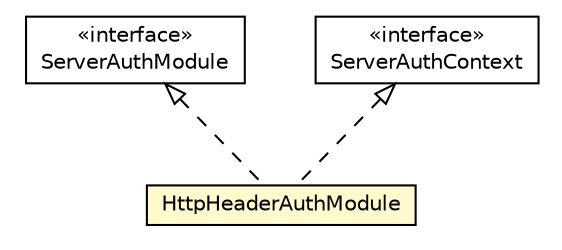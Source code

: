 #!/usr/local/bin/dot
#
# Class diagram 
# Generated by UMLGraph version R5_6-24-gf6e263 (http://www.umlgraph.org/)
#

digraph G {
	edge [fontname="Helvetica",fontsize=10,labelfontname="Helvetica",labelfontsize=10];
	node [fontname="Helvetica",fontsize=10,shape=plaintext];
	nodesep=0.25;
	ranksep=0.5;
	// net.trajano.auth.HttpHeaderAuthModule
	c162 [label=<<table title="net.trajano.auth.HttpHeaderAuthModule" border="0" cellborder="1" cellspacing="0" cellpadding="2" port="p" bgcolor="lemonChiffon" href="./HttpHeaderAuthModule.html">
		<tr><td><table border="0" cellspacing="0" cellpadding="1">
<tr><td align="center" balign="center"> HttpHeaderAuthModule </td></tr>
		</table></td></tr>
		</table>>, URL="./HttpHeaderAuthModule.html", fontname="Helvetica", fontcolor="black", fontsize=10.0];
	//net.trajano.auth.HttpHeaderAuthModule implements javax.security.auth.message.module.ServerAuthModule
	c179:p -> c162:p [dir=back,arrowtail=empty,style=dashed];
	//net.trajano.auth.HttpHeaderAuthModule implements javax.security.auth.message.config.ServerAuthContext
	c180:p -> c162:p [dir=back,arrowtail=empty,style=dashed];
	// javax.security.auth.message.module.ServerAuthModule
	c179 [label=<<table title="javax.security.auth.message.module.ServerAuthModule" border="0" cellborder="1" cellspacing="0" cellpadding="2" port="p" href="http://java.sun.com/j2se/1.4.2/docs/api/javax/security/auth/message/module/ServerAuthModule.html">
		<tr><td><table border="0" cellspacing="0" cellpadding="1">
<tr><td align="center" balign="center"> &#171;interface&#187; </td></tr>
<tr><td align="center" balign="center"> ServerAuthModule </td></tr>
		</table></td></tr>
		</table>>, URL="http://java.sun.com/j2se/1.4.2/docs/api/javax/security/auth/message/module/ServerAuthModule.html", fontname="Helvetica", fontcolor="black", fontsize=10.0];
	// javax.security.auth.message.config.ServerAuthContext
	c180 [label=<<table title="javax.security.auth.message.config.ServerAuthContext" border="0" cellborder="1" cellspacing="0" cellpadding="2" port="p" href="http://java.sun.com/j2se/1.4.2/docs/api/javax/security/auth/message/config/ServerAuthContext.html">
		<tr><td><table border="0" cellspacing="0" cellpadding="1">
<tr><td align="center" balign="center"> &#171;interface&#187; </td></tr>
<tr><td align="center" balign="center"> ServerAuthContext </td></tr>
		</table></td></tr>
		</table>>, URL="http://java.sun.com/j2se/1.4.2/docs/api/javax/security/auth/message/config/ServerAuthContext.html", fontname="Helvetica", fontcolor="black", fontsize=10.0];
}

